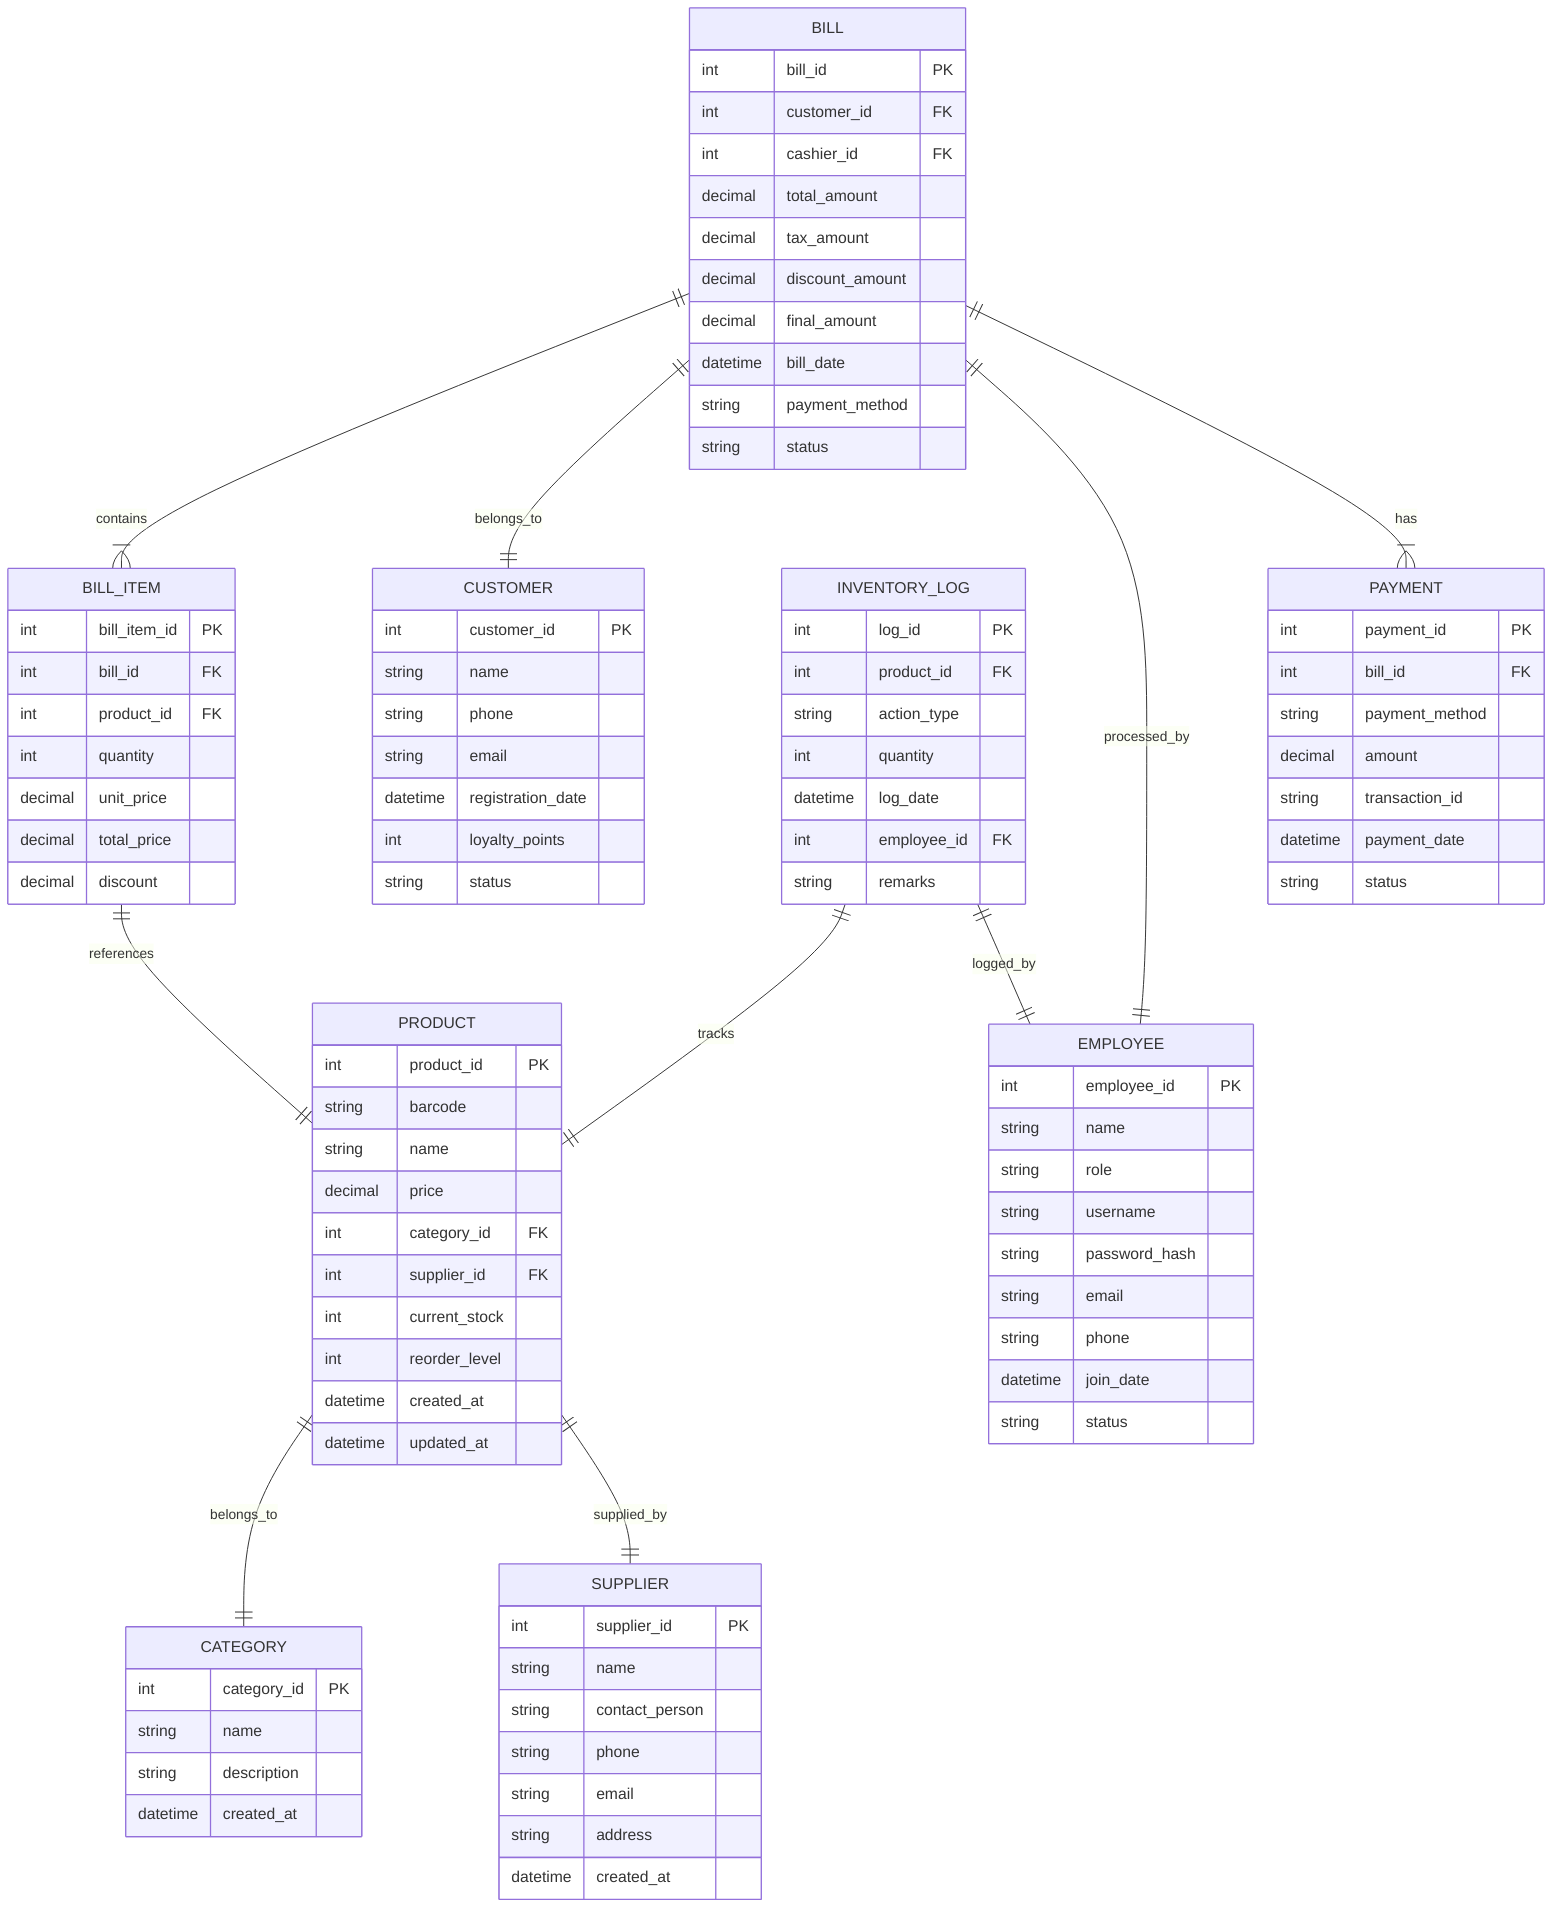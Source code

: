 erDiagram
    PRODUCT {
        int product_id PK
        string barcode
        string name
        decimal price
        int category_id FK
        int supplier_id FK
        int current_stock
        int reorder_level
        datetime created_at
        datetime updated_at
    }

    CATEGORY {
        int category_id PK
        string name
        string description
        datetime created_at
    }

    SUPPLIER {
        int supplier_id PK
        string name
        string contact_person
        string phone
        string email
        string address
        datetime created_at
    }

    BILL {
        int bill_id PK
        int customer_id FK
        int cashier_id FK
        decimal total_amount
        decimal tax_amount
        decimal discount_amount
        decimal final_amount
        datetime bill_date
        string payment_method
        string status
    }

    BILL_ITEM {
        int bill_item_id PK
        int bill_id FK
        int product_id FK
        int quantity
        decimal unit_price
        decimal total_price
        decimal discount
    }

    CUSTOMER {
        int customer_id PK
        string name
        string phone
        string email
        datetime registration_date
        int loyalty_points
        string status
    }

    EMPLOYEE {
        int employee_id PK
        string name
        string role
        string username
        string password_hash
        string email
        string phone
        datetime join_date
        string status
    }

    INVENTORY_LOG {
        int log_id PK
        int product_id FK
        string action_type
        int quantity
        datetime log_date
        int employee_id FK
        string remarks
    }

    PAYMENT {
        int payment_id PK
        int bill_id FK
        string payment_method
        decimal amount
        string transaction_id
        datetime payment_date
        string status
    }

    PRODUCT ||--|| CATEGORY : "belongs_to"
    PRODUCT ||--|| SUPPLIER : "supplied_by"
    BILL ||--|{ BILL_ITEM : "contains"
    BILL ||--|| CUSTOMER : "belongs_to"
    BILL ||--|| EMPLOYEE : "processed_by"
    BILL ||--|{ PAYMENT : "has"
    BILL_ITEM ||--|| PRODUCT : "references"
    INVENTORY_LOG ||--|| PRODUCT : "tracks"
    INVENTORY_LOG ||--|| EMPLOYEE : "logged_by"